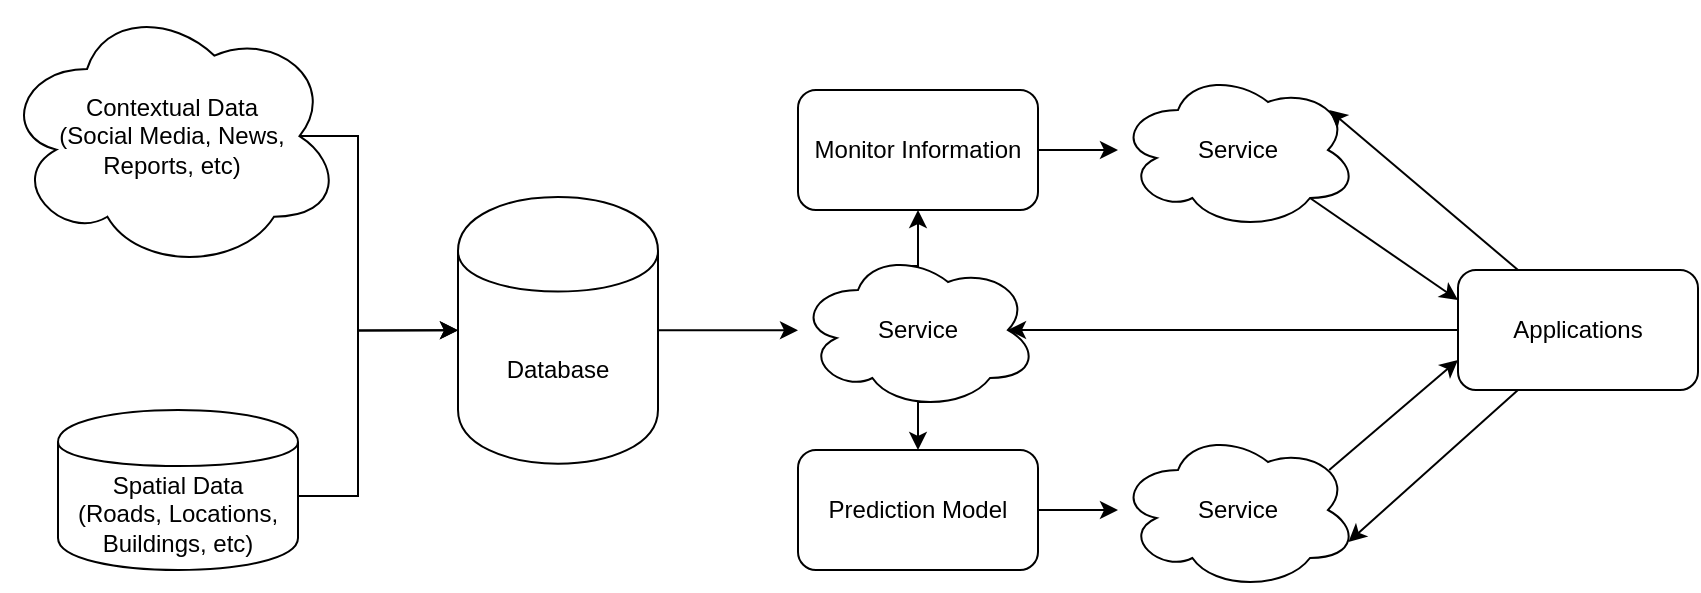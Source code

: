 <mxfile version="9.6.6" type="device"><diagram id="g4-SARj9m-iYbDJqrzsl" name="Page-1"><mxGraphModel dx="1940" dy="828" grid="1" gridSize="10" guides="1" tooltips="1" connect="1" arrows="1" fold="1" page="1" pageScale="1" pageWidth="850" pageHeight="1100" math="0" shadow="0"><root><mxCell id="0"/><mxCell id="1" parent="0"/><mxCell id="OugYOf45KIEanIG0Z87_-8" style="edgeStyle=orthogonalEdgeStyle;rounded=0;html=1;entryX=0;entryY=0.5;jettySize=auto;orthogonalLoop=1;" edge="1" parent="1" target="OugYOf45KIEanIG0Z87_-7"><mxGeometry relative="1" as="geometry"><mxPoint x="139.998" y="283" as="sourcePoint"/><Array as="points"><mxPoint x="170" y="283"/><mxPoint x="170" y="200"/></Array></mxGeometry></mxCell><mxCell id="OugYOf45KIEanIG0Z87_-9" style="edgeStyle=orthogonalEdgeStyle;rounded=0;html=1;entryX=0;entryY=0.5;jettySize=auto;orthogonalLoop=1;" edge="1" parent="1" target="OugYOf45KIEanIG0Z87_-7"><mxGeometry relative="1" as="geometry"><mxPoint x="139.998" y="103" as="sourcePoint"/><Array as="points"><mxPoint x="170" y="103"/><mxPoint x="170" y="200"/></Array></mxGeometry></mxCell><mxCell id="OugYOf45KIEanIG0Z87_-14" style="edgeStyle=orthogonalEdgeStyle;rounded=0;html=1;jettySize=auto;orthogonalLoop=1;" edge="1" parent="1" source="OugYOf45KIEanIG0Z87_-7"><mxGeometry relative="1" as="geometry"><mxPoint x="390" y="200.165" as="targetPoint"/></mxGeometry></mxCell><mxCell id="OugYOf45KIEanIG0Z87_-7" value="Database" style="shape=cylinder;whiteSpace=wrap;html=1;boundedLbl=1;backgroundOutline=1;aspect=fixed;" vertex="1" parent="1"><mxGeometry x="220" y="133.5" width="100" height="133.33" as="geometry"/></mxCell><mxCell id="OugYOf45KIEanIG0Z87_-17" style="edgeStyle=orthogonalEdgeStyle;rounded=0;html=1;exitX=0.4;exitY=0.1;exitPerimeter=0;entryX=0.5;entryY=1;jettySize=auto;orthogonalLoop=1;" edge="1" parent="1" source="OugYOf45KIEanIG0Z87_-10" target="OugYOf45KIEanIG0Z87_-16"><mxGeometry relative="1" as="geometry"/></mxCell><mxCell id="OugYOf45KIEanIG0Z87_-18" style="edgeStyle=orthogonalEdgeStyle;rounded=0;html=1;exitX=0.55;exitY=0.95;exitPerimeter=0;entryX=0.5;entryY=0;jettySize=auto;orthogonalLoop=1;" edge="1" parent="1" source="OugYOf45KIEanIG0Z87_-10" target="OugYOf45KIEanIG0Z87_-15"><mxGeometry relative="1" as="geometry"/></mxCell><mxCell id="OugYOf45KIEanIG0Z87_-10" value="Service" style="ellipse;shape=cloud;whiteSpace=wrap;html=1;" vertex="1" parent="1"><mxGeometry x="390" y="160" width="120" height="80" as="geometry"/></mxCell><mxCell id="OugYOf45KIEanIG0Z87_-22" style="edgeStyle=orthogonalEdgeStyle;rounded=0;html=1;jettySize=auto;orthogonalLoop=1;" edge="1" parent="1" source="OugYOf45KIEanIG0Z87_-15"><mxGeometry relative="1" as="geometry"><mxPoint x="550" y="290" as="targetPoint"/></mxGeometry></mxCell><mxCell id="OugYOf45KIEanIG0Z87_-15" value="Prediction Model" style="rounded=1;whiteSpace=wrap;html=1;" vertex="1" parent="1"><mxGeometry x="390" y="260" width="120" height="60" as="geometry"/></mxCell><mxCell id="OugYOf45KIEanIG0Z87_-23" style="edgeStyle=orthogonalEdgeStyle;rounded=0;html=1;jettySize=auto;orthogonalLoop=1;" edge="1" parent="1" source="OugYOf45KIEanIG0Z87_-16"><mxGeometry relative="1" as="geometry"><mxPoint x="550" y="110" as="targetPoint"/></mxGeometry></mxCell><mxCell id="OugYOf45KIEanIG0Z87_-16" value="Monitor Information" style="rounded=1;whiteSpace=wrap;html=1;" vertex="1" parent="1"><mxGeometry x="390" y="80" width="120" height="60" as="geometry"/></mxCell><mxCell id="OugYOf45KIEanIG0Z87_-28" style="edgeStyle=none;rounded=0;html=1;exitX=0.88;exitY=0.25;exitPerimeter=0;entryX=0;entryY=0.75;jettySize=auto;orthogonalLoop=1;" edge="1" parent="1" source="OugYOf45KIEanIG0Z87_-19" target="OugYOf45KIEanIG0Z87_-26"><mxGeometry relative="1" as="geometry"/></mxCell><mxCell id="OugYOf45KIEanIG0Z87_-19" value="Service" style="ellipse;shape=cloud;whiteSpace=wrap;html=1;" vertex="1" parent="1"><mxGeometry x="550" y="250" width="120" height="80" as="geometry"/></mxCell><mxCell id="OugYOf45KIEanIG0Z87_-27" style="rounded=0;html=1;exitX=0.8;exitY=0.8;exitPerimeter=0;entryX=0;entryY=0.25;jettySize=auto;orthogonalLoop=1;" edge="1" parent="1" source="OugYOf45KIEanIG0Z87_-21" target="OugYOf45KIEanIG0Z87_-26"><mxGeometry relative="1" as="geometry"/></mxCell><mxCell id="OugYOf45KIEanIG0Z87_-21" value="Service" style="ellipse;shape=cloud;whiteSpace=wrap;html=1;" vertex="1" parent="1"><mxGeometry x="550" y="70" width="120" height="80" as="geometry"/></mxCell><mxCell id="OugYOf45KIEanIG0Z87_-29" style="edgeStyle=none;rounded=0;html=1;exitX=0.25;exitY=1;entryX=0.96;entryY=0.7;entryPerimeter=0;jettySize=auto;orthogonalLoop=1;" edge="1" parent="1" source="OugYOf45KIEanIG0Z87_-26" target="OugYOf45KIEanIG0Z87_-19"><mxGeometry relative="1" as="geometry"/></mxCell><mxCell id="OugYOf45KIEanIG0Z87_-30" style="edgeStyle=none;rounded=0;html=1;exitX=0.25;exitY=0;entryX=0.88;entryY=0.25;entryPerimeter=0;jettySize=auto;orthogonalLoop=1;" edge="1" parent="1" source="OugYOf45KIEanIG0Z87_-26" target="OugYOf45KIEanIG0Z87_-21"><mxGeometry relative="1" as="geometry"/></mxCell><mxCell id="OugYOf45KIEanIG0Z87_-35" style="edgeStyle=none;rounded=0;html=1;exitX=0;exitY=0.5;entryX=0.875;entryY=0.5;entryPerimeter=0;jettySize=auto;orthogonalLoop=1;" edge="1" parent="1" source="OugYOf45KIEanIG0Z87_-26" target="OugYOf45KIEanIG0Z87_-10"><mxGeometry relative="1" as="geometry"/></mxCell><mxCell id="OugYOf45KIEanIG0Z87_-26" value="Applications" style="rounded=1;whiteSpace=wrap;html=1;" vertex="1" parent="1"><mxGeometry x="720" y="170" width="120" height="60" as="geometry"/></mxCell><mxCell id="OugYOf45KIEanIG0Z87_-31" value="&lt;span&gt;Contextual Data&lt;/span&gt;&lt;br&gt;&lt;span&gt;(Social Media, News,&lt;br&gt;Reports, etc)&lt;/span&gt;" style="ellipse;shape=cloud;whiteSpace=wrap;html=1;aspect=fixed;" vertex="1" parent="1"><mxGeometry x="-8" y="36" width="170" height="134.21" as="geometry"/></mxCell><mxCell id="OugYOf45KIEanIG0Z87_-34" value="&lt;span&gt;Spatial Data&lt;/span&gt;&lt;br&gt;&lt;span&gt;(Roads, Locations, Buildings, etc)&lt;/span&gt;" style="shape=cylinder;whiteSpace=wrap;html=1;boundedLbl=1;backgroundOutline=1;" vertex="1" parent="1"><mxGeometry x="20" y="240" width="120" height="80" as="geometry"/></mxCell></root></mxGraphModel></diagram></mxfile>